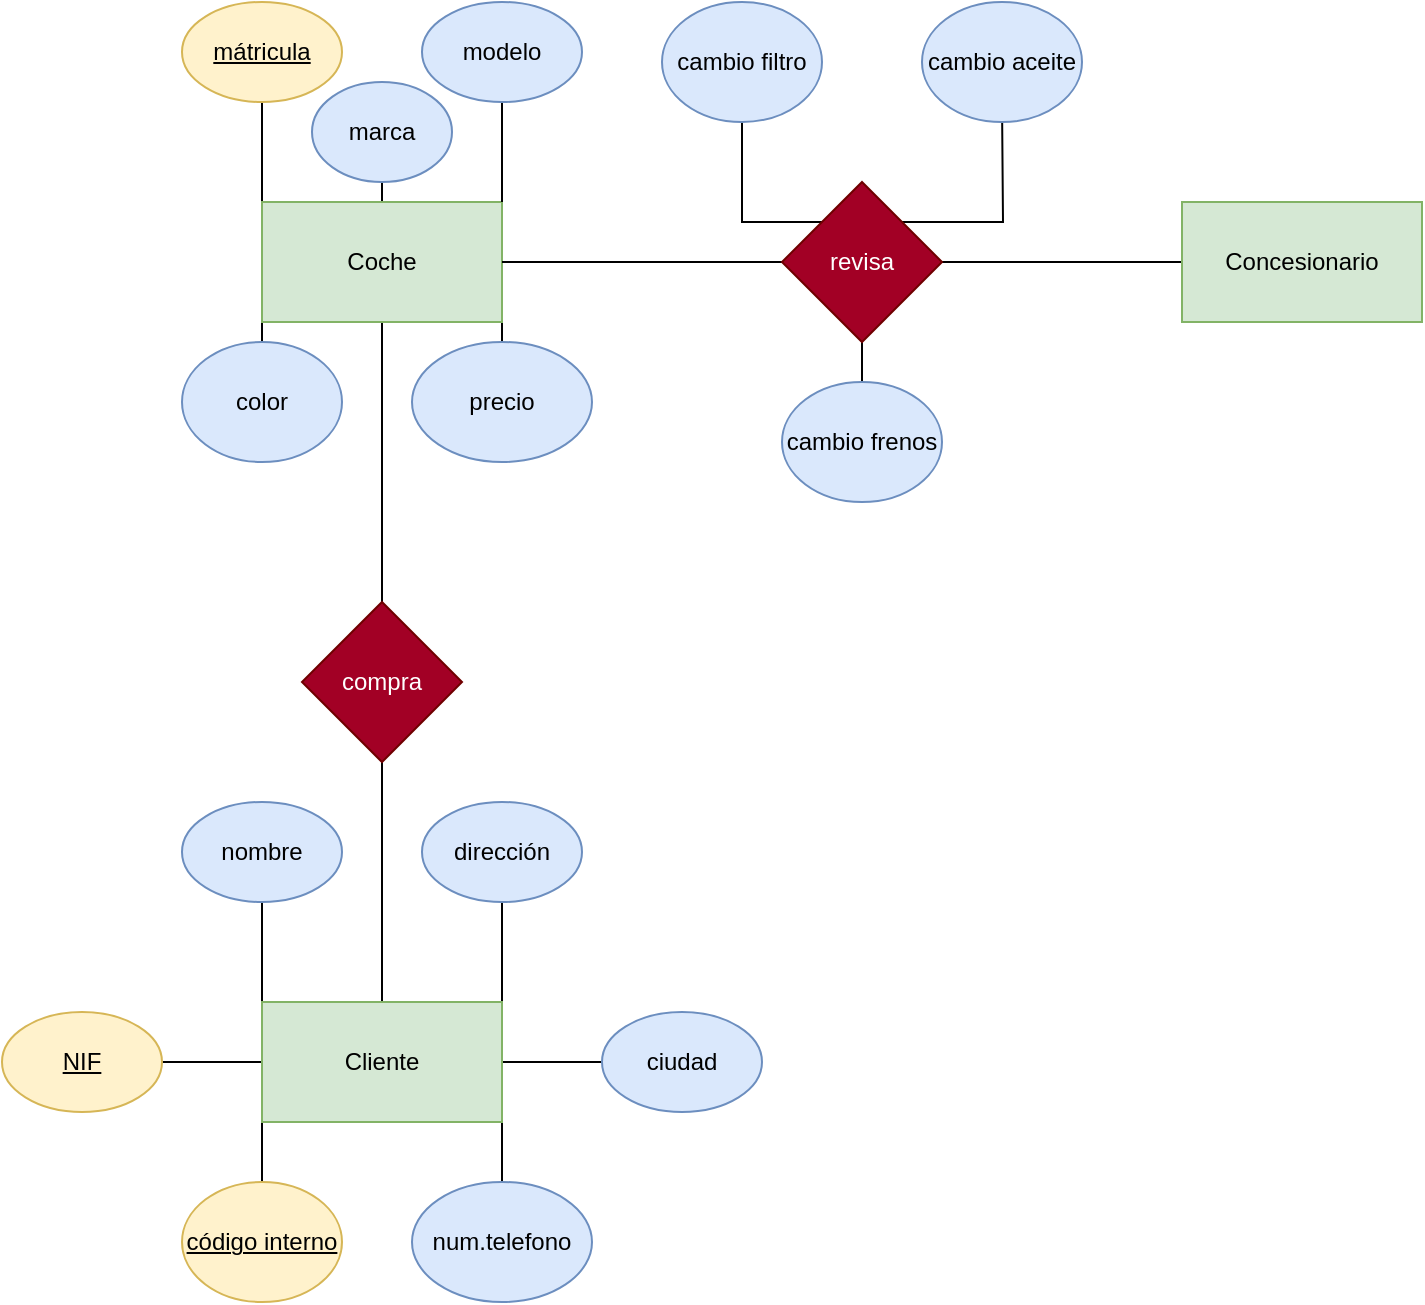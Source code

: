 <mxfile version="22.0.0" type="github">
  <diagram name="Página-1" id="eYK5z6KUy4dlXcbPyyue">
    <mxGraphModel dx="1434" dy="752" grid="1" gridSize="10" guides="1" tooltips="1" connect="1" arrows="1" fold="1" page="1" pageScale="1" pageWidth="827" pageHeight="1169" math="0" shadow="0">
      <root>
        <mxCell id="0" />
        <mxCell id="1" parent="0" />
        <mxCell id="MCUzM7KCsDZv7bBcKQVO-14" style="edgeStyle=orthogonalEdgeStyle;rounded=0;orthogonalLoop=1;jettySize=auto;html=1;exitX=0.5;exitY=0;exitDx=0;exitDy=0;" edge="1" source="MCUzM7KCsDZv7bBcKQVO-19" parent="1">
          <mxGeometry relative="1" as="geometry">
            <mxPoint x="590" y="180" as="targetPoint" />
          </mxGeometry>
        </mxCell>
        <mxCell id="MCUzM7KCsDZv7bBcKQVO-21" style="edgeStyle=orthogonalEdgeStyle;rounded=0;orthogonalLoop=1;jettySize=auto;html=1;exitX=0;exitY=0;exitDx=0;exitDy=0;entryX=0.5;entryY=1;entryDx=0;entryDy=0;endArrow=none;endFill=0;" edge="1" parent="1" source="MCUzM7KCsDZv7bBcKQVO-16" target="MCUzM7KCsDZv7bBcKQVO-20">
          <mxGeometry relative="1" as="geometry" />
        </mxCell>
        <mxCell id="MCUzM7KCsDZv7bBcKQVO-24" style="edgeStyle=orthogonalEdgeStyle;rounded=0;orthogonalLoop=1;jettySize=auto;html=1;exitX=0;exitY=1;exitDx=0;exitDy=0;" edge="1" parent="1" source="MCUzM7KCsDZv7bBcKQVO-16">
          <mxGeometry relative="1" as="geometry">
            <mxPoint x="530" y="320" as="targetPoint" />
          </mxGeometry>
        </mxCell>
        <mxCell id="MCUzM7KCsDZv7bBcKQVO-25" style="edgeStyle=orthogonalEdgeStyle;rounded=0;orthogonalLoop=1;jettySize=auto;html=1;exitX=1;exitY=1;exitDx=0;exitDy=0;" edge="1" parent="1" source="MCUzM7KCsDZv7bBcKQVO-16">
          <mxGeometry relative="1" as="geometry">
            <mxPoint x="650" y="320" as="targetPoint" />
          </mxGeometry>
        </mxCell>
        <mxCell id="MCUzM7KCsDZv7bBcKQVO-28" style="edgeStyle=orthogonalEdgeStyle;rounded=0;orthogonalLoop=1;jettySize=auto;html=1;endArrow=none;endFill=0;" edge="1" parent="1" source="MCUzM7KCsDZv7bBcKQVO-16">
          <mxGeometry relative="1" as="geometry">
            <mxPoint x="590" y="450" as="targetPoint" />
          </mxGeometry>
        </mxCell>
        <mxCell id="MCUzM7KCsDZv7bBcKQVO-51" style="edgeStyle=orthogonalEdgeStyle;rounded=0;orthogonalLoop=1;jettySize=auto;html=1;exitX=0.5;exitY=0;exitDx=0;exitDy=0;endArrow=none;endFill=0;" edge="1" parent="1" source="MCUzM7KCsDZv7bBcKQVO-16" target="MCUzM7KCsDZv7bBcKQVO-19">
          <mxGeometry relative="1" as="geometry" />
        </mxCell>
        <mxCell id="MCUzM7KCsDZv7bBcKQVO-56" style="edgeStyle=orthogonalEdgeStyle;rounded=0;orthogonalLoop=1;jettySize=auto;html=1;endArrow=none;endFill=0;" edge="1" parent="1" source="MCUzM7KCsDZv7bBcKQVO-57">
          <mxGeometry relative="1" as="geometry">
            <mxPoint x="1020" y="270" as="targetPoint" />
          </mxGeometry>
        </mxCell>
        <mxCell id="MCUzM7KCsDZv7bBcKQVO-16" value="Coche" style="rounded=0;whiteSpace=wrap;html=1;fillColor=#d5e8d4;strokeColor=#82b366;" vertex="1" parent="1">
          <mxGeometry x="530" y="240" width="120" height="60" as="geometry" />
        </mxCell>
        <mxCell id="MCUzM7KCsDZv7bBcKQVO-17" value="color" style="ellipse;whiteSpace=wrap;html=1;fillColor=#dae8fc;strokeColor=#6c8ebf;" vertex="1" parent="1">
          <mxGeometry x="490" y="310" width="80" height="60" as="geometry" />
        </mxCell>
        <mxCell id="MCUzM7KCsDZv7bBcKQVO-20" value="&lt;u&gt;mátricula&lt;/u&gt;" style="ellipse;whiteSpace=wrap;html=1;fillColor=#fff2cc;strokeColor=#d6b656;" vertex="1" parent="1">
          <mxGeometry x="490" y="140" width="80" height="50" as="geometry" />
        </mxCell>
        <mxCell id="MCUzM7KCsDZv7bBcKQVO-26" value="precio" style="ellipse;whiteSpace=wrap;html=1;fillColor=#dae8fc;strokeColor=#6c8ebf;" vertex="1" parent="1">
          <mxGeometry x="605" y="310" width="90" height="60" as="geometry" />
        </mxCell>
        <mxCell id="MCUzM7KCsDZv7bBcKQVO-43" style="edgeStyle=orthogonalEdgeStyle;rounded=0;orthogonalLoop=1;jettySize=auto;html=1;exitX=0.5;exitY=1;exitDx=0;exitDy=0;endArrow=none;endFill=0;" edge="1" parent="1" source="MCUzM7KCsDZv7bBcKQVO-30" target="MCUzM7KCsDZv7bBcKQVO-37">
          <mxGeometry relative="1" as="geometry" />
        </mxCell>
        <mxCell id="MCUzM7KCsDZv7bBcKQVO-30" value="compra" style="rhombus;whiteSpace=wrap;html=1;fillColor=#a20025;fontColor=#ffffff;strokeColor=#6F0000;" vertex="1" parent="1">
          <mxGeometry x="550" y="440" width="80" height="80" as="geometry" />
        </mxCell>
        <mxCell id="MCUzM7KCsDZv7bBcKQVO-33" style="edgeStyle=orthogonalEdgeStyle;rounded=0;orthogonalLoop=1;jettySize=auto;html=1;exitX=0;exitY=0;exitDx=0;exitDy=0;entryX=0.5;entryY=1;entryDx=0;entryDy=0;endArrow=none;endFill=0;" edge="1" parent="1" source="MCUzM7KCsDZv7bBcKQVO-37" target="MCUzM7KCsDZv7bBcKQVO-41">
          <mxGeometry relative="1" as="geometry" />
        </mxCell>
        <mxCell id="MCUzM7KCsDZv7bBcKQVO-34" style="edgeStyle=orthogonalEdgeStyle;rounded=0;orthogonalLoop=1;jettySize=auto;html=1;exitX=1;exitY=0;exitDx=0;exitDy=0;" edge="1" parent="1" source="MCUzM7KCsDZv7bBcKQVO-37">
          <mxGeometry relative="1" as="geometry">
            <mxPoint x="650" y="540" as="targetPoint" />
          </mxGeometry>
        </mxCell>
        <mxCell id="MCUzM7KCsDZv7bBcKQVO-35" style="edgeStyle=orthogonalEdgeStyle;rounded=0;orthogonalLoop=1;jettySize=auto;html=1;exitX=0;exitY=1;exitDx=0;exitDy=0;" edge="1" parent="1" source="MCUzM7KCsDZv7bBcKQVO-37">
          <mxGeometry relative="1" as="geometry">
            <mxPoint x="530" y="740" as="targetPoint" />
          </mxGeometry>
        </mxCell>
        <mxCell id="MCUzM7KCsDZv7bBcKQVO-36" style="edgeStyle=orthogonalEdgeStyle;rounded=0;orthogonalLoop=1;jettySize=auto;html=1;exitX=1;exitY=1;exitDx=0;exitDy=0;" edge="1" parent="1" source="MCUzM7KCsDZv7bBcKQVO-37">
          <mxGeometry relative="1" as="geometry">
            <mxPoint x="650" y="740" as="targetPoint" />
          </mxGeometry>
        </mxCell>
        <mxCell id="MCUzM7KCsDZv7bBcKQVO-44" style="edgeStyle=orthogonalEdgeStyle;rounded=0;orthogonalLoop=1;jettySize=auto;html=1;exitX=0;exitY=0.5;exitDx=0;exitDy=0;" edge="1" parent="1" source="MCUzM7KCsDZv7bBcKQVO-37">
          <mxGeometry relative="1" as="geometry">
            <mxPoint x="470" y="670" as="targetPoint" />
          </mxGeometry>
        </mxCell>
        <mxCell id="MCUzM7KCsDZv7bBcKQVO-45" style="edgeStyle=orthogonalEdgeStyle;rounded=0;orthogonalLoop=1;jettySize=auto;html=1;exitX=1;exitY=0.5;exitDx=0;exitDy=0;" edge="1" parent="1" source="MCUzM7KCsDZv7bBcKQVO-37">
          <mxGeometry relative="1" as="geometry">
            <mxPoint x="710" y="670" as="targetPoint" />
          </mxGeometry>
        </mxCell>
        <mxCell id="MCUzM7KCsDZv7bBcKQVO-37" value="Cliente" style="rounded=0;whiteSpace=wrap;html=1;fillColor=#d5e8d4;strokeColor=#82b366;" vertex="1" parent="1">
          <mxGeometry x="530" y="640" width="120" height="60" as="geometry" />
        </mxCell>
        <mxCell id="MCUzM7KCsDZv7bBcKQVO-38" value="&lt;u&gt;código interno&lt;/u&gt;" style="ellipse;whiteSpace=wrap;html=1;fillColor=#fff2cc;strokeColor=#d6b656;" vertex="1" parent="1">
          <mxGeometry x="490" y="730" width="80" height="60" as="geometry" />
        </mxCell>
        <mxCell id="MCUzM7KCsDZv7bBcKQVO-39" value="dirección" style="ellipse;whiteSpace=wrap;html=1;fillColor=#dae8fc;strokeColor=#6c8ebf;" vertex="1" parent="1">
          <mxGeometry x="610" y="540" width="80" height="50" as="geometry" />
        </mxCell>
        <mxCell id="MCUzM7KCsDZv7bBcKQVO-41" value="nombre" style="ellipse;whiteSpace=wrap;html=1;fillColor=#dae8fc;strokeColor=#6c8ebf;" vertex="1" parent="1">
          <mxGeometry x="490" y="540" width="80" height="50" as="geometry" />
        </mxCell>
        <mxCell id="MCUzM7KCsDZv7bBcKQVO-42" value="num.telefono" style="ellipse;whiteSpace=wrap;html=1;fillColor=#dae8fc;strokeColor=#6c8ebf;" vertex="1" parent="1">
          <mxGeometry x="605" y="730" width="90" height="60" as="geometry" />
        </mxCell>
        <mxCell id="MCUzM7KCsDZv7bBcKQVO-46" value="ciudad" style="ellipse;whiteSpace=wrap;html=1;fillColor=#dae8fc;strokeColor=#6c8ebf;" vertex="1" parent="1">
          <mxGeometry x="700" y="645" width="80" height="50" as="geometry" />
        </mxCell>
        <mxCell id="MCUzM7KCsDZv7bBcKQVO-47" value="&lt;u&gt;NIF&lt;/u&gt;" style="ellipse;whiteSpace=wrap;html=1;fillColor=#fff2cc;strokeColor=#d6b656;" vertex="1" parent="1">
          <mxGeometry x="400" y="645" width="80" height="50" as="geometry" />
        </mxCell>
        <mxCell id="MCUzM7KCsDZv7bBcKQVO-19" value="marca" style="ellipse;whiteSpace=wrap;html=1;fillColor=#dae8fc;strokeColor=#6c8ebf;" vertex="1" parent="1">
          <mxGeometry x="555" y="180" width="70" height="50" as="geometry" />
        </mxCell>
        <mxCell id="MCUzM7KCsDZv7bBcKQVO-50" value="" style="edgeStyle=orthogonalEdgeStyle;rounded=0;orthogonalLoop=1;jettySize=auto;html=1;exitX=1;exitY=0;exitDx=0;exitDy=0;endArrow=none;endFill=0;" edge="1" parent="1" source="MCUzM7KCsDZv7bBcKQVO-16" target="MCUzM7KCsDZv7bBcKQVO-18">
          <mxGeometry relative="1" as="geometry">
            <mxPoint x="650" y="120" as="targetPoint" />
            <mxPoint x="650" y="240" as="sourcePoint" />
          </mxGeometry>
        </mxCell>
        <mxCell id="MCUzM7KCsDZv7bBcKQVO-18" value="modelo" style="ellipse;whiteSpace=wrap;html=1;fillColor=#dae8fc;strokeColor=#6c8ebf;" vertex="1" parent="1">
          <mxGeometry x="610" y="140" width="80" height="50" as="geometry" />
        </mxCell>
        <mxCell id="MCUzM7KCsDZv7bBcKQVO-58" value="" style="edgeStyle=orthogonalEdgeStyle;rounded=0;orthogonalLoop=1;jettySize=auto;html=1;endArrow=none;endFill=0;" edge="1" parent="1" source="MCUzM7KCsDZv7bBcKQVO-16" target="MCUzM7KCsDZv7bBcKQVO-57">
          <mxGeometry relative="1" as="geometry">
            <mxPoint x="1020" y="270" as="targetPoint" />
            <mxPoint x="650" y="270" as="sourcePoint" />
          </mxGeometry>
        </mxCell>
        <mxCell id="MCUzM7KCsDZv7bBcKQVO-60" style="edgeStyle=orthogonalEdgeStyle;rounded=0;orthogonalLoop=1;jettySize=auto;html=1;exitX=1;exitY=0;exitDx=0;exitDy=0;" edge="1" parent="1" source="MCUzM7KCsDZv7bBcKQVO-57">
          <mxGeometry relative="1" as="geometry">
            <mxPoint x="900" y="190" as="targetPoint" />
          </mxGeometry>
        </mxCell>
        <mxCell id="MCUzM7KCsDZv7bBcKQVO-61" style="edgeStyle=orthogonalEdgeStyle;rounded=0;orthogonalLoop=1;jettySize=auto;html=1;exitX=0;exitY=0;exitDx=0;exitDy=0;" edge="1" parent="1" source="MCUzM7KCsDZv7bBcKQVO-57">
          <mxGeometry relative="1" as="geometry">
            <mxPoint x="770" y="190" as="targetPoint" />
          </mxGeometry>
        </mxCell>
        <mxCell id="MCUzM7KCsDZv7bBcKQVO-68" style="edgeStyle=orthogonalEdgeStyle;rounded=0;orthogonalLoop=1;jettySize=auto;html=1;exitX=0.5;exitY=1;exitDx=0;exitDy=0;endArrow=none;endFill=0;" edge="1" parent="1" source="MCUzM7KCsDZv7bBcKQVO-57" target="MCUzM7KCsDZv7bBcKQVO-67">
          <mxGeometry relative="1" as="geometry" />
        </mxCell>
        <mxCell id="MCUzM7KCsDZv7bBcKQVO-57" value="revisa" style="rhombus;whiteSpace=wrap;html=1;fillColor=#a20025;fontColor=#ffffff;strokeColor=#6F0000;" vertex="1" parent="1">
          <mxGeometry x="790" y="230" width="80" height="80" as="geometry" />
        </mxCell>
        <mxCell id="MCUzM7KCsDZv7bBcKQVO-59" value="Concesionario" style="rounded=0;whiteSpace=wrap;html=1;fillColor=#d5e8d4;strokeColor=#82b366;" vertex="1" parent="1">
          <mxGeometry x="990" y="240" width="120" height="60" as="geometry" />
        </mxCell>
        <mxCell id="MCUzM7KCsDZv7bBcKQVO-64" value="cambio filtro" style="ellipse;whiteSpace=wrap;html=1;fillColor=#dae8fc;strokeColor=#6c8ebf;" vertex="1" parent="1">
          <mxGeometry x="730" y="140" width="80" height="60" as="geometry" />
        </mxCell>
        <mxCell id="MCUzM7KCsDZv7bBcKQVO-65" value="cambio aceite" style="ellipse;whiteSpace=wrap;html=1;fillColor=#dae8fc;strokeColor=#6c8ebf;" vertex="1" parent="1">
          <mxGeometry x="860" y="140" width="80" height="60" as="geometry" />
        </mxCell>
        <mxCell id="MCUzM7KCsDZv7bBcKQVO-67" value="cambio frenos" style="ellipse;whiteSpace=wrap;html=1;fillColor=#dae8fc;strokeColor=#6c8ebf;" vertex="1" parent="1">
          <mxGeometry x="790" y="330" width="80" height="60" as="geometry" />
        </mxCell>
      </root>
    </mxGraphModel>
  </diagram>
</mxfile>
